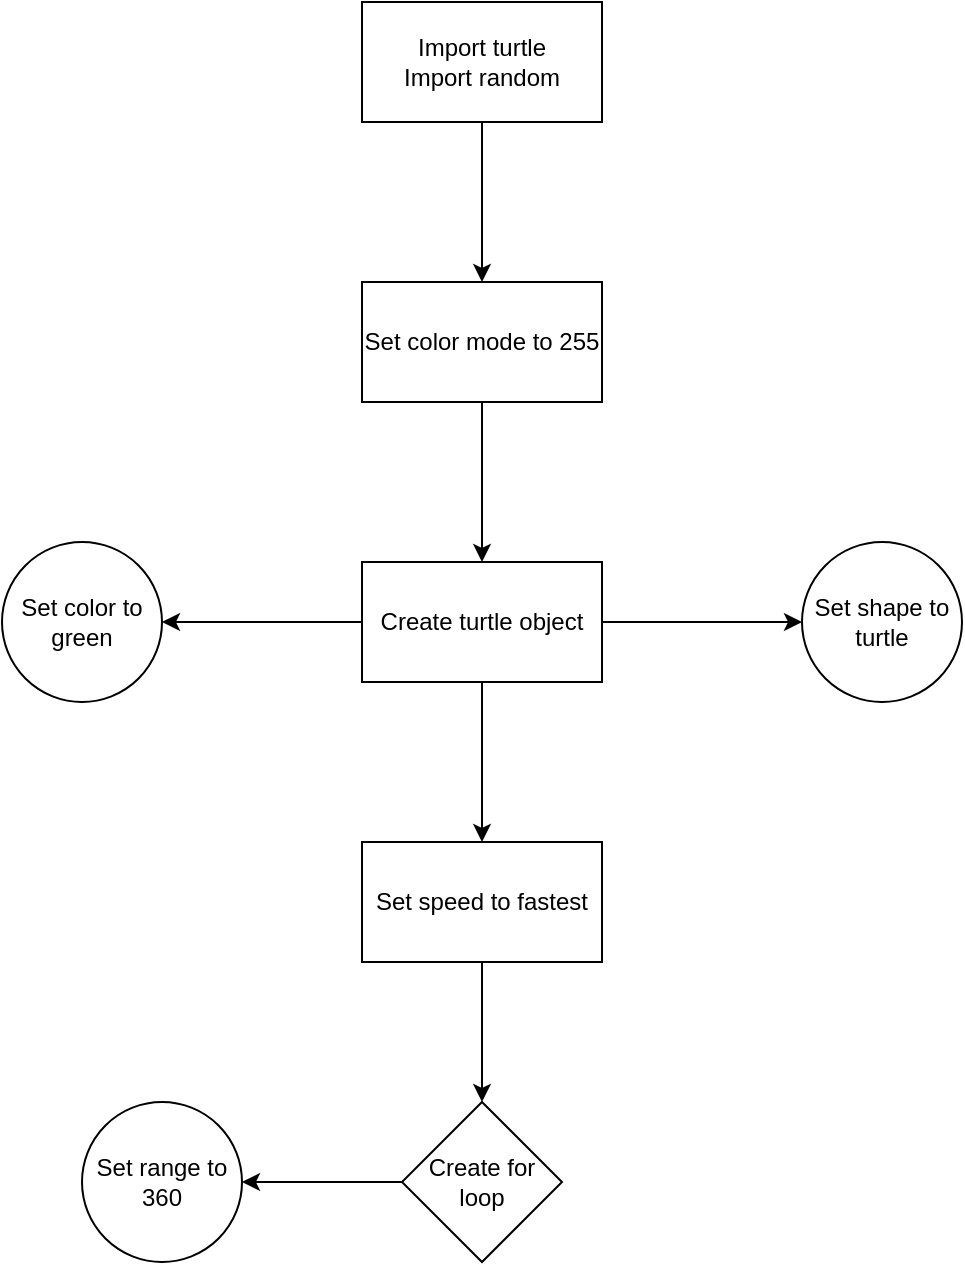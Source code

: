 <mxfile version="24.8.4">
  <diagram name="Page-1" id="5B27-9a1TbTx9ybN5ohG">
    <mxGraphModel dx="1185" dy="632" grid="1" gridSize="10" guides="1" tooltips="1" connect="1" arrows="1" fold="1" page="1" pageScale="1" pageWidth="850" pageHeight="1100" math="0" shadow="0">
      <root>
        <mxCell id="0" />
        <mxCell id="1" parent="0" />
        <mxCell id="8bzjtN-8V0s7yi2wJTmo-3" value="" style="edgeStyle=orthogonalEdgeStyle;rounded=0;orthogonalLoop=1;jettySize=auto;html=1;" edge="1" parent="1" source="8bzjtN-8V0s7yi2wJTmo-1" target="8bzjtN-8V0s7yi2wJTmo-2">
          <mxGeometry relative="1" as="geometry" />
        </mxCell>
        <mxCell id="8bzjtN-8V0s7yi2wJTmo-1" value="&lt;div&gt;Import turtle&lt;/div&gt;&lt;div&gt;Import random&lt;br&gt;&lt;/div&gt;" style="rounded=0;whiteSpace=wrap;html=1;" vertex="1" parent="1">
          <mxGeometry x="365" y="40" width="120" height="60" as="geometry" />
        </mxCell>
        <mxCell id="8bzjtN-8V0s7yi2wJTmo-5" value="" style="edgeStyle=orthogonalEdgeStyle;rounded=0;orthogonalLoop=1;jettySize=auto;html=1;" edge="1" parent="1" source="8bzjtN-8V0s7yi2wJTmo-2" target="8bzjtN-8V0s7yi2wJTmo-4">
          <mxGeometry relative="1" as="geometry" />
        </mxCell>
        <mxCell id="8bzjtN-8V0s7yi2wJTmo-2" value="Set color mode to 255" style="rounded=0;whiteSpace=wrap;html=1;" vertex="1" parent="1">
          <mxGeometry x="365" y="180" width="120" height="60" as="geometry" />
        </mxCell>
        <mxCell id="8bzjtN-8V0s7yi2wJTmo-7" value="" style="edgeStyle=orthogonalEdgeStyle;rounded=0;orthogonalLoop=1;jettySize=auto;html=1;" edge="1" parent="1" source="8bzjtN-8V0s7yi2wJTmo-4" target="8bzjtN-8V0s7yi2wJTmo-6">
          <mxGeometry relative="1" as="geometry" />
        </mxCell>
        <mxCell id="8bzjtN-8V0s7yi2wJTmo-9" value="" style="edgeStyle=orthogonalEdgeStyle;rounded=0;orthogonalLoop=1;jettySize=auto;html=1;" edge="1" parent="1" source="8bzjtN-8V0s7yi2wJTmo-4" target="8bzjtN-8V0s7yi2wJTmo-8">
          <mxGeometry relative="1" as="geometry" />
        </mxCell>
        <mxCell id="8bzjtN-8V0s7yi2wJTmo-11" value="" style="edgeStyle=orthogonalEdgeStyle;rounded=0;orthogonalLoop=1;jettySize=auto;html=1;" edge="1" parent="1" source="8bzjtN-8V0s7yi2wJTmo-4" target="8bzjtN-8V0s7yi2wJTmo-10">
          <mxGeometry relative="1" as="geometry" />
        </mxCell>
        <mxCell id="8bzjtN-8V0s7yi2wJTmo-4" value="Create turtle object " style="whiteSpace=wrap;html=1;rounded=0;" vertex="1" parent="1">
          <mxGeometry x="365" y="320" width="120" height="60" as="geometry" />
        </mxCell>
        <mxCell id="8bzjtN-8V0s7yi2wJTmo-6" value="Set shape to turtle" style="ellipse;whiteSpace=wrap;html=1;rounded=0;" vertex="1" parent="1">
          <mxGeometry x="585" y="310" width="80" height="80" as="geometry" />
        </mxCell>
        <mxCell id="8bzjtN-8V0s7yi2wJTmo-8" value="Set color to green" style="ellipse;whiteSpace=wrap;html=1;rounded=0;" vertex="1" parent="1">
          <mxGeometry x="185" y="310" width="80" height="80" as="geometry" />
        </mxCell>
        <mxCell id="8bzjtN-8V0s7yi2wJTmo-13" value="" style="edgeStyle=orthogonalEdgeStyle;rounded=0;orthogonalLoop=1;jettySize=auto;html=1;" edge="1" parent="1" source="8bzjtN-8V0s7yi2wJTmo-10" target="8bzjtN-8V0s7yi2wJTmo-12">
          <mxGeometry relative="1" as="geometry" />
        </mxCell>
        <mxCell id="8bzjtN-8V0s7yi2wJTmo-10" value="Set speed to fastest" style="whiteSpace=wrap;html=1;rounded=0;" vertex="1" parent="1">
          <mxGeometry x="365" y="460" width="120" height="60" as="geometry" />
        </mxCell>
        <mxCell id="8bzjtN-8V0s7yi2wJTmo-15" value="" style="edgeStyle=orthogonalEdgeStyle;rounded=0;orthogonalLoop=1;jettySize=auto;html=1;" edge="1" parent="1" source="8bzjtN-8V0s7yi2wJTmo-12" target="8bzjtN-8V0s7yi2wJTmo-14">
          <mxGeometry relative="1" as="geometry" />
        </mxCell>
        <mxCell id="8bzjtN-8V0s7yi2wJTmo-12" value="Create for loop" style="rhombus;whiteSpace=wrap;html=1;rounded=0;" vertex="1" parent="1">
          <mxGeometry x="385" y="590" width="80" height="80" as="geometry" />
        </mxCell>
        <mxCell id="8bzjtN-8V0s7yi2wJTmo-14" value="Set range to 360" style="ellipse;whiteSpace=wrap;html=1;rounded=0;" vertex="1" parent="1">
          <mxGeometry x="225" y="590" width="80" height="80" as="geometry" />
        </mxCell>
      </root>
    </mxGraphModel>
  </diagram>
</mxfile>
